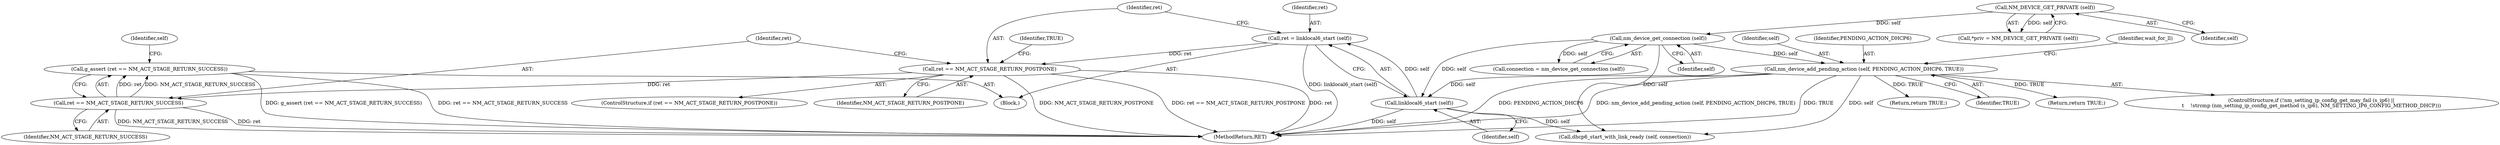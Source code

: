 digraph "0_NetworkManager_d5fc88e573fa58b93034b04d35a2454f5d28cad9@API" {
"1006690" [label="(Call,g_assert (ret == NM_ACT_STAGE_RETURN_SUCCESS))"];
"1006691" [label="(Call,ret == NM_ACT_STAGE_RETURN_SUCCESS)"];
"1006684" [label="(Call,ret == NM_ACT_STAGE_RETURN_POSTPONE)"];
"1006679" [label="(Call,ret = linklocal6_start (self))"];
"1006681" [label="(Call,linklocal6_start (self))"];
"1006653" [label="(Call,nm_device_get_connection (self))"];
"1006626" [label="(Call,NM_DEVICE_GET_PRIVATE (self))"];
"1006671" [label="(Call,nm_device_add_pending_action (self, PENDING_ACTION_DHCP6, TRUE))"];
"1006689" [label="(Identifier,TRUE)"];
"1006692" [label="(Identifier,ret)"];
"1006683" [label="(ControlStructure,if (ret == NM_ACT_STAGE_RETURN_POSTPONE))"];
"1006686" [label="(Identifier,NM_ACT_STAGE_RETURN_POSTPONE)"];
"1006688" [label="(Return,return TRUE;)"];
"1006654" [label="(Identifier,self)"];
"1006673" [label="(Identifier,PENDING_ACTION_DHCP6)"];
"1006697" [label="(Identifier,self)"];
"1006679" [label="(Call,ret = linklocal6_start (self))"];
"1006677" [label="(Block,)"];
"1006685" [label="(Identifier,ret)"];
"1006627" [label="(Identifier,self)"];
"1006674" [label="(Identifier,TRUE)"];
"1006706" [label="(Return,return TRUE;)"];
"1006696" [label="(Call,dhcp6_start_with_link_ready (self, connection))"];
"1006661" [label="(ControlStructure,if (!nm_setting_ip_config_get_may_fail (s_ip6) ||\n\t    !strcmp (nm_setting_ip_config_get_method (s_ip6), NM_SETTING_IP6_CONFIG_METHOD_DHCP)))"];
"1006691" [label="(Call,ret == NM_ACT_STAGE_RETURN_SUCCESS)"];
"1006693" [label="(Identifier,NM_ACT_STAGE_RETURN_SUCCESS)"];
"1006680" [label="(Identifier,ret)"];
"1006682" [label="(Identifier,self)"];
"1006671" [label="(Call,nm_device_add_pending_action (self, PENDING_ACTION_DHCP6, TRUE))"];
"1006684" [label="(Call,ret == NM_ACT_STAGE_RETURN_POSTPONE)"];
"1006676" [label="(Identifier,wait_for_ll)"];
"1006653" [label="(Call,nm_device_get_connection (self))"];
"1006690" [label="(Call,g_assert (ret == NM_ACT_STAGE_RETURN_SUCCESS))"];
"1006681" [label="(Call,linklocal6_start (self))"];
"1006651" [label="(Call,connection = nm_device_get_connection (self))"];
"1006624" [label="(Call,*priv = NM_DEVICE_GET_PRIVATE (self))"];
"1007368" [label="(MethodReturn,RET)"];
"1006626" [label="(Call,NM_DEVICE_GET_PRIVATE (self))"];
"1006672" [label="(Identifier,self)"];
"1006690" -> "1006677"  [label="AST: "];
"1006690" -> "1006691"  [label="CFG: "];
"1006691" -> "1006690"  [label="AST: "];
"1006697" -> "1006690"  [label="CFG: "];
"1006690" -> "1007368"  [label="DDG: ret == NM_ACT_STAGE_RETURN_SUCCESS"];
"1006690" -> "1007368"  [label="DDG: g_assert (ret == NM_ACT_STAGE_RETURN_SUCCESS)"];
"1006691" -> "1006690"  [label="DDG: ret"];
"1006691" -> "1006690"  [label="DDG: NM_ACT_STAGE_RETURN_SUCCESS"];
"1006691" -> "1006693"  [label="CFG: "];
"1006692" -> "1006691"  [label="AST: "];
"1006693" -> "1006691"  [label="AST: "];
"1006691" -> "1007368"  [label="DDG: ret"];
"1006691" -> "1007368"  [label="DDG: NM_ACT_STAGE_RETURN_SUCCESS"];
"1006684" -> "1006691"  [label="DDG: ret"];
"1006684" -> "1006683"  [label="AST: "];
"1006684" -> "1006686"  [label="CFG: "];
"1006685" -> "1006684"  [label="AST: "];
"1006686" -> "1006684"  [label="AST: "];
"1006689" -> "1006684"  [label="CFG: "];
"1006692" -> "1006684"  [label="CFG: "];
"1006684" -> "1007368"  [label="DDG: ret == NM_ACT_STAGE_RETURN_POSTPONE"];
"1006684" -> "1007368"  [label="DDG: ret"];
"1006684" -> "1007368"  [label="DDG: NM_ACT_STAGE_RETURN_POSTPONE"];
"1006679" -> "1006684"  [label="DDG: ret"];
"1006679" -> "1006677"  [label="AST: "];
"1006679" -> "1006681"  [label="CFG: "];
"1006680" -> "1006679"  [label="AST: "];
"1006681" -> "1006679"  [label="AST: "];
"1006685" -> "1006679"  [label="CFG: "];
"1006679" -> "1007368"  [label="DDG: linklocal6_start (self)"];
"1006681" -> "1006679"  [label="DDG: self"];
"1006681" -> "1006682"  [label="CFG: "];
"1006682" -> "1006681"  [label="AST: "];
"1006681" -> "1007368"  [label="DDG: self"];
"1006653" -> "1006681"  [label="DDG: self"];
"1006671" -> "1006681"  [label="DDG: self"];
"1006681" -> "1006696"  [label="DDG: self"];
"1006653" -> "1006651"  [label="AST: "];
"1006653" -> "1006654"  [label="CFG: "];
"1006654" -> "1006653"  [label="AST: "];
"1006651" -> "1006653"  [label="CFG: "];
"1006653" -> "1006651"  [label="DDG: self"];
"1006626" -> "1006653"  [label="DDG: self"];
"1006653" -> "1006671"  [label="DDG: self"];
"1006653" -> "1006696"  [label="DDG: self"];
"1006626" -> "1006624"  [label="AST: "];
"1006626" -> "1006627"  [label="CFG: "];
"1006627" -> "1006626"  [label="AST: "];
"1006624" -> "1006626"  [label="CFG: "];
"1006626" -> "1006624"  [label="DDG: self"];
"1006671" -> "1006661"  [label="AST: "];
"1006671" -> "1006674"  [label="CFG: "];
"1006672" -> "1006671"  [label="AST: "];
"1006673" -> "1006671"  [label="AST: "];
"1006674" -> "1006671"  [label="AST: "];
"1006676" -> "1006671"  [label="CFG: "];
"1006671" -> "1007368"  [label="DDG: PENDING_ACTION_DHCP6"];
"1006671" -> "1007368"  [label="DDG: nm_device_add_pending_action (self, PENDING_ACTION_DHCP6, TRUE)"];
"1006671" -> "1007368"  [label="DDG: TRUE"];
"1006671" -> "1006688"  [label="DDG: TRUE"];
"1006671" -> "1006696"  [label="DDG: self"];
"1006671" -> "1006706"  [label="DDG: TRUE"];
}

